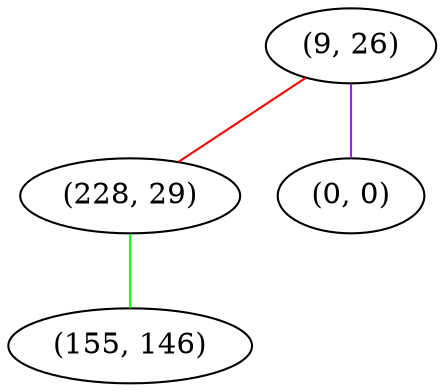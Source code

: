 graph "" {
"(9, 26)";
"(228, 29)";
"(155, 146)";
"(0, 0)";
"(9, 26)" -- "(228, 29)"  [color=red, key=0, weight=1];
"(9, 26)" -- "(0, 0)"  [color=purple, key=0, weight=4];
"(228, 29)" -- "(155, 146)"  [color=green, key=0, weight=2];
}
